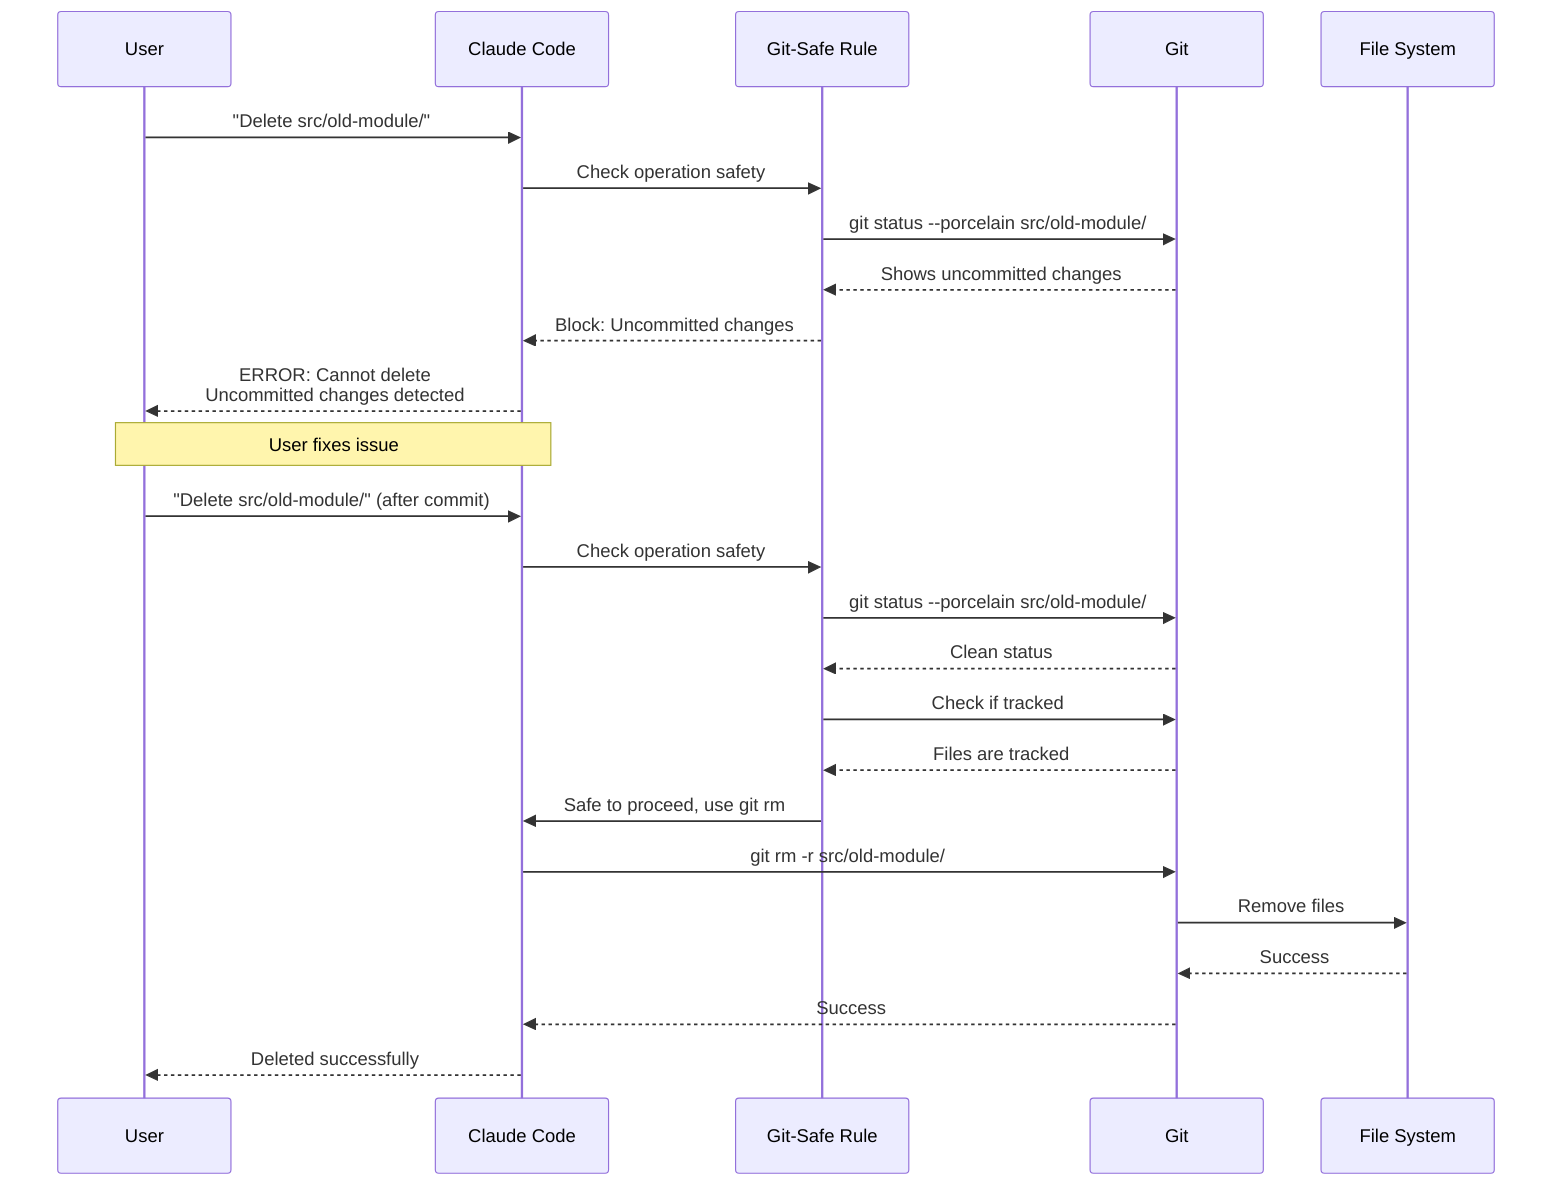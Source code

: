 sequenceDiagram
    participant U as User
    participant C as Claude Code
    participant R as Git-Safe Rule
    participant G as Git
    participant F as File System
    
    U->>C: "Delete src/old-module/"
    C->>R: Check operation safety
    R->>G: git status --porcelain src/old-module/
    G-->>R: Shows uncommitted changes
    
    R-->>C: Block: Uncommitted changes
    C-->>U: ERROR: Cannot delete<br/>Uncommitted changes detected
    
    Note over U,C: User fixes issue
    
    U->>C: "Delete src/old-module/" (after commit)
    C->>R: Check operation safety
    R->>G: git status --porcelain src/old-module/
    G-->>R: Clean status
    
    R->>G: Check if tracked
    G-->>R: Files are tracked
    
    R->>C: Safe to proceed, use git rm
    C->>G: git rm -r src/old-module/
    G->>F: Remove files
    F-->>G: Success
    G-->>C: Success
    C-->>U: Deleted successfully